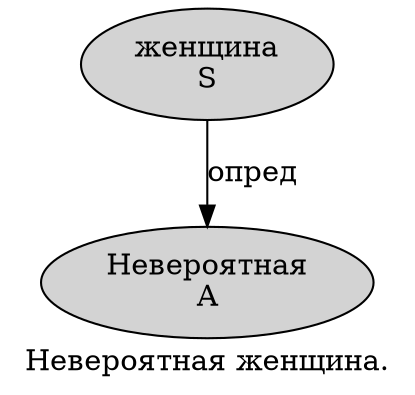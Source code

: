 digraph SENTENCE_429 {
	graph [label="Невероятная женщина."]
	node [style=filled]
		0 [label="Невероятная
A" color="" fillcolor=lightgray penwidth=1 shape=ellipse]
		1 [label="женщина
S" color="" fillcolor=lightgray penwidth=1 shape=ellipse]
			1 -> 0 [label="опред"]
}